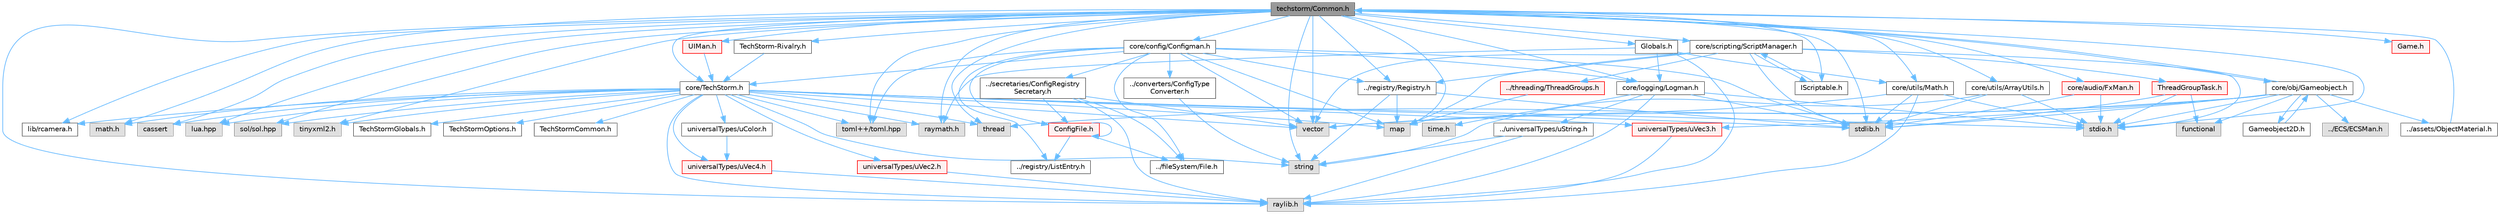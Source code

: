 digraph "techstorm/Common.h"
{
 // LATEX_PDF_SIZE
  bgcolor="transparent";
  edge [fontname=Helvetica,fontsize=10,labelfontname=Helvetica,labelfontsize=10];
  node [fontname=Helvetica,fontsize=10,shape=box,height=0.2,width=0.4];
  Node1 [id="Node000001",label="techstorm/Common.h",height=0.2,width=0.4,color="gray40", fillcolor="grey60", style="filled", fontcolor="black",tooltip=" "];
  Node1 -> Node2 [id="edge1_Node000001_Node000002",color="steelblue1",style="solid",tooltip=" "];
  Node2 [id="Node000002",label="raylib.h",height=0.2,width=0.4,color="grey60", fillcolor="#E0E0E0", style="filled",tooltip=" "];
  Node1 -> Node3 [id="edge2_Node000001_Node000003",color="steelblue1",style="solid",tooltip=" "];
  Node3 [id="Node000003",label="raymath.h",height=0.2,width=0.4,color="grey60", fillcolor="#E0E0E0", style="filled",tooltip=" "];
  Node1 -> Node4 [id="edge3_Node000001_Node000004",color="steelblue1",style="solid",tooltip=" "];
  Node4 [id="Node000004",label="lib/rcamera.h",height=0.2,width=0.4,color="grey40", fillcolor="white", style="filled",URL="$rcamera_8h.html",tooltip=" "];
  Node1 -> Node5 [id="edge4_Node000001_Node000005",color="steelblue1",style="solid",tooltip=" "];
  Node5 [id="Node000005",label="stdio.h",height=0.2,width=0.4,color="grey60", fillcolor="#E0E0E0", style="filled",tooltip=" "];
  Node1 -> Node6 [id="edge5_Node000001_Node000006",color="steelblue1",style="solid",tooltip=" "];
  Node6 [id="Node000006",label="stdlib.h",height=0.2,width=0.4,color="grey60", fillcolor="#E0E0E0", style="filled",tooltip=" "];
  Node1 -> Node7 [id="edge6_Node000001_Node000007",color="steelblue1",style="solid",tooltip=" "];
  Node7 [id="Node000007",label="string",height=0.2,width=0.4,color="grey60", fillcolor="#E0E0E0", style="filled",tooltip=" "];
  Node1 -> Node8 [id="edge7_Node000001_Node000008",color="steelblue1",style="solid",tooltip=" "];
  Node8 [id="Node000008",label="vector",height=0.2,width=0.4,color="grey60", fillcolor="#E0E0E0", style="filled",tooltip=" "];
  Node1 -> Node9 [id="edge8_Node000001_Node000009",color="steelblue1",style="solid",tooltip=" "];
  Node9 [id="Node000009",label="map",height=0.2,width=0.4,color="grey60", fillcolor="#E0E0E0", style="filled",tooltip=" "];
  Node1 -> Node10 [id="edge9_Node000001_Node000010",color="steelblue1",style="solid",tooltip=" "];
  Node10 [id="Node000010",label="thread",height=0.2,width=0.4,color="grey60", fillcolor="#E0E0E0", style="filled",tooltip=" "];
  Node1 -> Node11 [id="edge10_Node000001_Node000011",color="steelblue1",style="solid",tooltip=" "];
  Node11 [id="Node000011",label="math.h",height=0.2,width=0.4,color="grey60", fillcolor="#E0E0E0", style="filled",tooltip=" "];
  Node1 -> Node12 [id="edge11_Node000001_Node000012",color="steelblue1",style="solid",tooltip=" "];
  Node12 [id="Node000012",label="cassert",height=0.2,width=0.4,color="grey60", fillcolor="#E0E0E0", style="filled",tooltip=" "];
  Node1 -> Node13 [id="edge12_Node000001_Node000013",color="steelblue1",style="solid",tooltip=" "];
  Node13 [id="Node000013",label="lua.hpp",height=0.2,width=0.4,color="grey60", fillcolor="#E0E0E0", style="filled",tooltip=" "];
  Node1 -> Node14 [id="edge13_Node000001_Node000014",color="steelblue1",style="solid",tooltip=" "];
  Node14 [id="Node000014",label="sol/sol.hpp",height=0.2,width=0.4,color="grey60", fillcolor="#E0E0E0", style="filled",tooltip=" "];
  Node1 -> Node15 [id="edge14_Node000001_Node000015",color="steelblue1",style="solid",tooltip=" "];
  Node15 [id="Node000015",label="toml++/toml.hpp",height=0.2,width=0.4,color="grey60", fillcolor="#E0E0E0", style="filled",tooltip=" "];
  Node1 -> Node16 [id="edge15_Node000001_Node000016",color="steelblue1",style="solid",tooltip=" "];
  Node16 [id="Node000016",label="tinyxml2.h",height=0.2,width=0.4,color="grey60", fillcolor="#E0E0E0", style="filled",tooltip=" "];
  Node1 -> Node17 [id="edge16_Node000001_Node000017",color="steelblue1",style="solid",tooltip=" "];
  Node17 [id="Node000017",label="Globals.h",height=0.2,width=0.4,color="grey40", fillcolor="white", style="filled",URL="$_globals_8h.html",tooltip=" "];
  Node17 -> Node2 [id="edge17_Node000017_Node000002",color="steelblue1",style="solid",tooltip=" "];
  Node17 -> Node3 [id="edge18_Node000017_Node000003",color="steelblue1",style="solid",tooltip=" "];
  Node17 -> Node18 [id="edge19_Node000017_Node000018",color="steelblue1",style="solid",tooltip=" "];
  Node18 [id="Node000018",label="core/utils/Math.h",height=0.2,width=0.4,color="grey40", fillcolor="white", style="filled",URL="$core_2utils_2_math_8h.html",tooltip=" "];
  Node18 -> Node2 [id="edge20_Node000018_Node000002",color="steelblue1",style="solid",tooltip=" "];
  Node18 -> Node6 [id="edge21_Node000018_Node000006",color="steelblue1",style="solid",tooltip=" "];
  Node18 -> Node5 [id="edge22_Node000018_Node000005",color="steelblue1",style="solid",tooltip=" "];
  Node18 -> Node8 [id="edge23_Node000018_Node000008",color="steelblue1",style="solid",tooltip=" "];
  Node17 -> Node19 [id="edge24_Node000017_Node000019",color="steelblue1",style="solid",tooltip=" "];
  Node19 [id="Node000019",label="core/logging/Logman.h",height=0.2,width=0.4,color="grey40", fillcolor="white", style="filled",URL="$core_2logging_2_logman_8h.html",tooltip=" "];
  Node19 -> Node5 [id="edge25_Node000019_Node000005",color="steelblue1",style="solid",tooltip=" "];
  Node19 -> Node6 [id="edge26_Node000019_Node000006",color="steelblue1",style="solid",tooltip=" "];
  Node19 -> Node20 [id="edge27_Node000019_Node000020",color="steelblue1",style="solid",tooltip=" "];
  Node20 [id="Node000020",label="time.h",height=0.2,width=0.4,color="grey60", fillcolor="#E0E0E0", style="filled",tooltip=" "];
  Node19 -> Node2 [id="edge28_Node000019_Node000002",color="steelblue1",style="solid",tooltip=" "];
  Node19 -> Node21 [id="edge29_Node000019_Node000021",color="steelblue1",style="solid",tooltip=" "];
  Node21 [id="Node000021",label="../universalTypes/uString.h",height=0.2,width=0.4,color="grey40", fillcolor="white", style="filled",URL="$u_string_8h.html",tooltip=" "];
  Node21 -> Node7 [id="edge30_Node000021_Node000007",color="steelblue1",style="solid",tooltip=" "];
  Node21 -> Node2 [id="edge31_Node000021_Node000002",color="steelblue1",style="solid",tooltip=" "];
  Node1 -> Node22 [id="edge32_Node000001_Node000022",color="steelblue1",style="solid",tooltip=" "];
  Node22 [id="Node000022",label="core/TechStorm.h",height=0.2,width=0.4,color="grey40", fillcolor="white", style="filled",URL="$_tech_storm_8h.html",tooltip=" "];
  Node22 -> Node23 [id="edge33_Node000022_Node000023",color="steelblue1",style="solid",tooltip=" "];
  Node23 [id="Node000023",label="TechStormOptions.h",height=0.2,width=0.4,color="grey40", fillcolor="white", style="filled",URL="$_tech_storm_options_8h.html",tooltip=" "];
  Node22 -> Node24 [id="edge34_Node000022_Node000024",color="steelblue1",style="solid",tooltip=" "];
  Node24 [id="Node000024",label="TechStormCommon.h",height=0.2,width=0.4,color="grey40", fillcolor="white", style="filled",URL="$_tech_storm_common_8h.html",tooltip=" "];
  Node22 -> Node25 [id="edge35_Node000022_Node000025",color="steelblue1",style="solid",tooltip=" "];
  Node25 [id="Node000025",label="TechStormGlobals.h",height=0.2,width=0.4,color="grey40", fillcolor="white", style="filled",URL="$_tech_storm_globals_8h.html",tooltip=" "];
  Node22 -> Node2 [id="edge36_Node000022_Node000002",color="steelblue1",style="solid",tooltip=" "];
  Node22 -> Node3 [id="edge37_Node000022_Node000003",color="steelblue1",style="solid",tooltip=" "];
  Node22 -> Node4 [id="edge38_Node000022_Node000004",color="steelblue1",style="solid",tooltip=" "];
  Node22 -> Node5 [id="edge39_Node000022_Node000005",color="steelblue1",style="solid",tooltip=" "];
  Node22 -> Node6 [id="edge40_Node000022_Node000006",color="steelblue1",style="solid",tooltip=" "];
  Node22 -> Node8 [id="edge41_Node000022_Node000008",color="steelblue1",style="solid",tooltip=" "];
  Node22 -> Node7 [id="edge42_Node000022_Node000007",color="steelblue1",style="solid",tooltip=" "];
  Node22 -> Node9 [id="edge43_Node000022_Node000009",color="steelblue1",style="solid",tooltip=" "];
  Node22 -> Node10 [id="edge44_Node000022_Node000010",color="steelblue1",style="solid",tooltip=" "];
  Node22 -> Node11 [id="edge45_Node000022_Node000011",color="steelblue1",style="solid",tooltip=" "];
  Node22 -> Node12 [id="edge46_Node000022_Node000012",color="steelblue1",style="solid",tooltip=" "];
  Node22 -> Node13 [id="edge47_Node000022_Node000013",color="steelblue1",style="solid",tooltip=" "];
  Node22 -> Node14 [id="edge48_Node000022_Node000014",color="steelblue1",style="solid",tooltip=" "];
  Node22 -> Node15 [id="edge49_Node000022_Node000015",color="steelblue1",style="solid",tooltip=" "];
  Node22 -> Node16 [id="edge50_Node000022_Node000016",color="steelblue1",style="solid",tooltip=" "];
  Node22 -> Node26 [id="edge51_Node000022_Node000026",color="steelblue1",style="solid",tooltip=" "];
  Node26 [id="Node000026",label="universalTypes/uVec2.h",height=0.2,width=0.4,color="red", fillcolor="#FFF0F0", style="filled",URL="$u_vec2_8h.html",tooltip=" "];
  Node26 -> Node2 [id="edge52_Node000026_Node000002",color="steelblue1",style="solid",tooltip=" "];
  Node22 -> Node28 [id="edge53_Node000022_Node000028",color="steelblue1",style="solid",tooltip=" "];
  Node28 [id="Node000028",label="universalTypes/uVec3.h",height=0.2,width=0.4,color="red", fillcolor="#FFF0F0", style="filled",URL="$u_vec3_8h.html",tooltip=" "];
  Node28 -> Node2 [id="edge54_Node000028_Node000002",color="steelblue1",style="solid",tooltip=" "];
  Node22 -> Node30 [id="edge55_Node000022_Node000030",color="steelblue1",style="solid",tooltip=" "];
  Node30 [id="Node000030",label="universalTypes/uVec4.h",height=0.2,width=0.4,color="red", fillcolor="#FFF0F0", style="filled",URL="$u_vec4_8h.html",tooltip=" "];
  Node30 -> Node2 [id="edge56_Node000030_Node000002",color="steelblue1",style="solid",tooltip=" "];
  Node22 -> Node31 [id="edge57_Node000022_Node000031",color="steelblue1",style="solid",tooltip=" "];
  Node31 [id="Node000031",label="universalTypes/uColor.h",height=0.2,width=0.4,color="grey40", fillcolor="white", style="filled",URL="$u_color_8h.html",tooltip=" "];
  Node31 -> Node30 [id="edge58_Node000031_Node000030",color="steelblue1",style="solid",tooltip=" "];
  Node1 -> Node32 [id="edge59_Node000001_Node000032",color="steelblue1",style="solid",tooltip=" "];
  Node32 [id="Node000032",label="core/config/Configman.h",height=0.2,width=0.4,color="grey40", fillcolor="white", style="filled",URL="$core_2config_2_configman_8h.html",tooltip=" "];
  Node32 -> Node22 [id="edge60_Node000032_Node000022",color="steelblue1",style="solid",tooltip=" "];
  Node32 -> Node33 [id="edge61_Node000032_Node000033",color="steelblue1",style="solid",tooltip=" "];
  Node33 [id="Node000033",label="../fileSystem/File.h",height=0.2,width=0.4,color="grey40", fillcolor="white", style="filled",URL="$core_2file_system_2_file_8h.html",tooltip=" "];
  Node32 -> Node34 [id="edge62_Node000032_Node000034",color="steelblue1",style="solid",tooltip=" "];
  Node34 [id="Node000034",label="ConfigFile.h",height=0.2,width=0.4,color="red", fillcolor="#FFF0F0", style="filled",URL="$core_2config_2_config_file_8h.html",tooltip=" "];
  Node34 -> Node34 [id="edge63_Node000034_Node000034",color="steelblue1",style="solid",tooltip=" "];
  Node34 -> Node57 [id="edge64_Node000034_Node000057",color="steelblue1",style="solid",tooltip=" "];
  Node57 [id="Node000057",label="../registry/ListEntry.h",height=0.2,width=0.4,color="grey40", fillcolor="white", style="filled",URL="$core_2registry_2_list_entry_8h.html",tooltip=" "];
  Node34 -> Node33 [id="edge65_Node000034_Node000033",color="steelblue1",style="solid",tooltip=" "];
  Node32 -> Node58 [id="edge66_Node000032_Node000058",color="steelblue1",style="solid",tooltip=" "];
  Node58 [id="Node000058",label="../converters/ConfigType\lConverter.h",height=0.2,width=0.4,color="grey40", fillcolor="white", style="filled",URL="$core_2converters_2_config_type_converter_8h.html",tooltip=" "];
  Node58 -> Node7 [id="edge67_Node000058_Node000007",color="steelblue1",style="solid",tooltip=" "];
  Node32 -> Node59 [id="edge68_Node000032_Node000059",color="steelblue1",style="solid",tooltip=" "];
  Node59 [id="Node000059",label="../secretaries/ConfigRegistry\lSecretary.h",height=0.2,width=0.4,color="grey40", fillcolor="white", style="filled",URL="$core_2secretaries_2_config_registry_secretary_8h.html",tooltip=" "];
  Node59 -> Node2 [id="edge69_Node000059_Node000002",color="steelblue1",style="solid",tooltip=" "];
  Node59 -> Node8 [id="edge70_Node000059_Node000008",color="steelblue1",style="solid",tooltip=" "];
  Node59 -> Node33 [id="edge71_Node000059_Node000033",color="steelblue1",style="solid",tooltip=" "];
  Node59 -> Node34 [id="edge72_Node000059_Node000034",color="steelblue1",style="solid",tooltip=" "];
  Node32 -> Node57 [id="edge73_Node000032_Node000057",color="steelblue1",style="solid",tooltip=" "];
  Node32 -> Node19 [id="edge74_Node000032_Node000019",color="steelblue1",style="solid",tooltip=" "];
  Node32 -> Node60 [id="edge75_Node000032_Node000060",color="steelblue1",style="solid",tooltip=" "];
  Node60 [id="Node000060",label="../registry/Registry.h",height=0.2,width=0.4,color="grey40", fillcolor="white", style="filled",URL="$core_2registry_2_registry_8h.html",tooltip=" "];
  Node60 -> Node6 [id="edge76_Node000060_Node000006",color="steelblue1",style="solid",tooltip=" "];
  Node60 -> Node9 [id="edge77_Node000060_Node000009",color="steelblue1",style="solid",tooltip=" "];
  Node60 -> Node7 [id="edge78_Node000060_Node000007",color="steelblue1",style="solid",tooltip=" "];
  Node32 -> Node15 [id="edge79_Node000032_Node000015",color="steelblue1",style="solid",tooltip=" "];
  Node32 -> Node8 [id="edge80_Node000032_Node000008",color="steelblue1",style="solid",tooltip=" "];
  Node32 -> Node6 [id="edge81_Node000032_Node000006",color="steelblue1",style="solid",tooltip=" "];
  Node32 -> Node9 [id="edge82_Node000032_Node000009",color="steelblue1",style="solid",tooltip=" "];
  Node1 -> Node19 [id="edge83_Node000001_Node000019",color="steelblue1",style="solid",tooltip=" "];
  Node1 -> Node61 [id="edge84_Node000001_Node000061",color="steelblue1",style="solid",tooltip=" "];
  Node61 [id="Node000061",label="core/obj/Gameobject.h",height=0.2,width=0.4,color="grey40", fillcolor="white", style="filled",URL="$core_2obj_2_gameobject_8h.html",tooltip=" "];
  Node61 -> Node1 [id="edge85_Node000061_Node000001",color="steelblue1",style="solid",tooltip=" "];
  Node61 -> Node62 [id="edge86_Node000061_Node000062",color="steelblue1",style="solid",tooltip=" "];
  Node62 [id="Node000062",label="Gameobject2D.h",height=0.2,width=0.4,color="grey40", fillcolor="white", style="filled",URL="$core_2obj_2_gameobject2_d_8h.html",tooltip=" "];
  Node62 -> Node61 [id="edge87_Node000062_Node000061",color="steelblue1",style="solid",tooltip=" "];
  Node61 -> Node63 [id="edge88_Node000061_Node000063",color="steelblue1",style="solid",tooltip=" "];
  Node63 [id="Node000063",label="../ECS/ECSMan.h",height=0.2,width=0.4,color="grey60", fillcolor="#E0E0E0", style="filled",tooltip=" "];
  Node61 -> Node64 [id="edge89_Node000061_Node000064",color="steelblue1",style="solid",tooltip=" "];
  Node64 [id="Node000064",label="../assets/ObjectMaterial.h",height=0.2,width=0.4,color="grey40", fillcolor="white", style="filled",URL="$core_2assets_2_object_material_8h.html",tooltip=" "];
  Node64 -> Node1 [id="edge90_Node000064_Node000001",color="steelblue1",style="solid",tooltip=" "];
  Node61 -> Node28 [id="edge91_Node000061_Node000028",color="steelblue1",style="solid",tooltip=" "];
  Node61 -> Node5 [id="edge92_Node000061_Node000005",color="steelblue1",style="solid",tooltip=" "];
  Node61 -> Node6 [id="edge93_Node000061_Node000006",color="steelblue1",style="solid",tooltip=" "];
  Node61 -> Node8 [id="edge94_Node000061_Node000008",color="steelblue1",style="solid",tooltip=" "];
  Node61 -> Node65 [id="edge95_Node000061_Node000065",color="steelblue1",style="solid",tooltip=" "];
  Node65 [id="Node000065",label="functional",height=0.2,width=0.4,color="grey60", fillcolor="#E0E0E0", style="filled",tooltip=" "];
  Node61 -> Node10 [id="edge96_Node000061_Node000010",color="steelblue1",style="solid",tooltip=" "];
  Node1 -> Node18 [id="edge97_Node000001_Node000018",color="steelblue1",style="solid",tooltip=" "];
  Node1 -> Node60 [id="edge98_Node000001_Node000060",color="steelblue1",style="solid",tooltip=" "];
  Node1 -> Node66 [id="edge99_Node000001_Node000066",color="steelblue1",style="solid",tooltip=" "];
  Node66 [id="Node000066",label="core/scripting/ScriptManager.h",height=0.2,width=0.4,color="grey40", fillcolor="white", style="filled",URL="$core_2scripting_2_script_manager_8h.html",tooltip=" "];
  Node66 -> Node5 [id="edge100_Node000066_Node000005",color="steelblue1",style="solid",tooltip=" "];
  Node66 -> Node6 [id="edge101_Node000066_Node000006",color="steelblue1",style="solid",tooltip=" "];
  Node66 -> Node8 [id="edge102_Node000066_Node000008",color="steelblue1",style="solid",tooltip=" "];
  Node66 -> Node9 [id="edge103_Node000066_Node000009",color="steelblue1",style="solid",tooltip=" "];
  Node66 -> Node67 [id="edge104_Node000066_Node000067",color="steelblue1",style="solid",tooltip=" "];
  Node67 [id="Node000067",label="IScriptable.h",height=0.2,width=0.4,color="grey40", fillcolor="white", style="filled",URL="$core_2scripting_2_i_scriptable_8h.html",tooltip=" "];
  Node67 -> Node66 [id="edge105_Node000067_Node000066",color="steelblue1",style="solid",tooltip=" "];
  Node66 -> Node60 [id="edge106_Node000066_Node000060",color="steelblue1",style="solid",tooltip=" "];
  Node66 -> Node68 [id="edge107_Node000066_Node000068",color="steelblue1",style="solid",tooltip=" "];
  Node68 [id="Node000068",label="../threading/ThreadGroups.h",height=0.2,width=0.4,color="red", fillcolor="#FFF0F0", style="filled",URL="$core_2threading_2_thread_groups_8h.html",tooltip=" "];
  Node68 -> Node9 [id="edge108_Node000068_Node000009",color="steelblue1",style="solid",tooltip=" "];
  Node66 -> Node73 [id="edge109_Node000066_Node000073",color="steelblue1",style="solid",tooltip=" "];
  Node73 [id="Node000073",label="ThreadGroupTask.h",height=0.2,width=0.4,color="red", fillcolor="#FFF0F0", style="filled",URL="$core_2threading_2_thread_group_task_8h.html",tooltip=" "];
  Node73 -> Node5 [id="edge110_Node000073_Node000005",color="steelblue1",style="solid",tooltip=" "];
  Node73 -> Node6 [id="edge111_Node000073_Node000006",color="steelblue1",style="solid",tooltip=" "];
  Node73 -> Node65 [id="edge112_Node000073_Node000065",color="steelblue1",style="solid",tooltip=" "];
  Node1 -> Node67 [id="edge113_Node000001_Node000067",color="steelblue1",style="solid",tooltip=" "];
  Node1 -> Node74 [id="edge114_Node000001_Node000074",color="steelblue1",style="solid",tooltip=" "];
  Node74 [id="Node000074",label="core/utils/ArrayUtils.h",height=0.2,width=0.4,color="grey40", fillcolor="white", style="filled",URL="$core_2utils_2_array_utils_8h.html",tooltip=" "];
  Node74 -> Node5 [id="edge115_Node000074_Node000005",color="steelblue1",style="solid",tooltip=" "];
  Node74 -> Node6 [id="edge116_Node000074_Node000006",color="steelblue1",style="solid",tooltip=" "];
  Node74 -> Node7 [id="edge117_Node000074_Node000007",color="steelblue1",style="solid",tooltip=" "];
  Node1 -> Node75 [id="edge118_Node000001_Node000075",color="steelblue1",style="solid",tooltip=" "];
  Node75 [id="Node000075",label="core/audio/FxMan.h",height=0.2,width=0.4,color="red", fillcolor="#FFF0F0", style="filled",URL="$core_2audio_2_fx_man_8h.html",tooltip=" "];
  Node75 -> Node6 [id="edge119_Node000075_Node000006",color="steelblue1",style="solid",tooltip=" "];
  Node75 -> Node5 [id="edge120_Node000075_Node000005",color="steelblue1",style="solid",tooltip=" "];
  Node1 -> Node79 [id="edge121_Node000001_Node000079",color="steelblue1",style="solid",tooltip=" "];
  Node79 [id="Node000079",label="UIMan.h",height=0.2,width=0.4,color="red", fillcolor="#FFF0F0", style="filled",URL="$core_2ui_2_u_i_man_8h.html",tooltip=" "];
  Node79 -> Node22 [id="edge122_Node000079_Node000022",color="steelblue1",style="solid",tooltip=" "];
  Node1 -> Node85 [id="edge123_Node000001_Node000085",color="steelblue1",style="solid",tooltip=" "];
  Node85 [id="Node000085",label="TechStorm-Rivalry.h",height=0.2,width=0.4,color="grey40", fillcolor="white", style="filled",URL="$techstorm-rivalry_8h.html",tooltip=" "];
  Node85 -> Node22 [id="edge124_Node000085_Node000022",color="steelblue1",style="solid",tooltip=" "];
  Node1 -> Node86 [id="edge125_Node000001_Node000086",color="steelblue1",style="solid",tooltip=" "];
  Node86 [id="Node000086",label="Game.h",height=0.2,width=0.4,color="red", fillcolor="#FFF0F0", style="filled",URL="$_game_8h.html",tooltip=" "];
}
